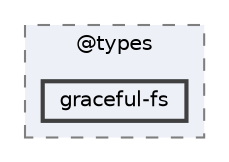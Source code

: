 digraph "pkiclassroomrescheduler/src/main/frontend/node_modules/@types/graceful-fs"
{
 // LATEX_PDF_SIZE
  bgcolor="transparent";
  edge [fontname=Helvetica,fontsize=10,labelfontname=Helvetica,labelfontsize=10];
  node [fontname=Helvetica,fontsize=10,shape=box,height=0.2,width=0.4];
  compound=true
  subgraph clusterdir_4e994157bc6d0b5f80f6b9b3b1e8b410 {
    graph [ bgcolor="#edf0f7", pencolor="grey50", label="@types", fontname=Helvetica,fontsize=10 style="filled,dashed", URL="dir_4e994157bc6d0b5f80f6b9b3b1e8b410.html",tooltip=""]
  dir_0ad0896b463c7e553c4f0f9fb4c0b505 [label="graceful-fs", fillcolor="#edf0f7", color="grey25", style="filled,bold", URL="dir_0ad0896b463c7e553c4f0f9fb4c0b505.html",tooltip=""];
  }
}
